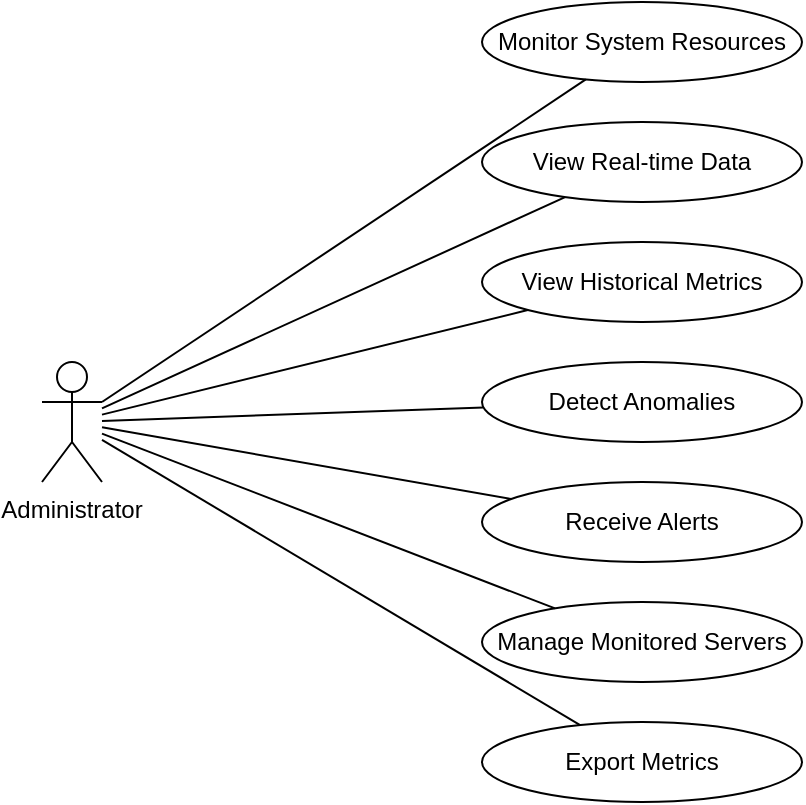 <mxfile>
    <diagram id="-AztXdqekDNXxDlePOfV" name="Use Case Diagram">
        <mxGraphModel dx="790" dy="576" grid="1" gridSize="10" guides="1" tooltips="1" connect="1" arrows="1" fold="1" page="1" pageScale="1" pageWidth="850" pageHeight="1100" math="0" shadow="0">
            <root>
                <mxCell id="0"/>
                <mxCell id="1" parent="0"/>
                <mxCell id="2" value="Administrator" style="shape=umlActor;verticalLabelPosition=bottom;verticalAlign=top;" vertex="1" parent="1">
                    <mxGeometry x="80" y="240" width="30" height="60" as="geometry"/>
                </mxCell>
                <mxCell id="3" value="Monitor System Resources" style="ellipse;whiteSpace=wrap;html=1;aspect=fixed;" vertex="1" parent="1">
                    <mxGeometry x="300" y="60" width="160" height="40" as="geometry"/>
                </mxCell>
                <mxCell id="4" value="View Real-time Data" style="ellipse;whiteSpace=wrap;html=1;aspect=fixed;" vertex="1" parent="1">
                    <mxGeometry x="300" y="120" width="160" height="40" as="geometry"/>
                </mxCell>
                <mxCell id="5" value="View Historical Metrics" style="ellipse;whiteSpace=wrap;html=1;aspect=fixed;" vertex="1" parent="1">
                    <mxGeometry x="300" y="180" width="160" height="40" as="geometry"/>
                </mxCell>
                <mxCell id="6" value="Detect Anomalies" style="ellipse;whiteSpace=wrap;html=1;aspect=fixed;" vertex="1" parent="1">
                    <mxGeometry x="300" y="240" width="160" height="40" as="geometry"/>
                </mxCell>
                <mxCell id="7" value="Receive Alerts" style="ellipse;whiteSpace=wrap;html=1;aspect=fixed;" vertex="1" parent="1">
                    <mxGeometry x="300" y="300" width="160" height="40" as="geometry"/>
                </mxCell>
                <mxCell id="8" value="Manage Monitored Servers" style="ellipse;whiteSpace=wrap;html=1;aspect=fixed;" vertex="1" parent="1">
                    <mxGeometry x="300" y="360" width="160" height="40" as="geometry"/>
                </mxCell>
                <mxCell id="9" value="Export Metrics" style="ellipse;whiteSpace=wrap;html=1;aspect=fixed;" vertex="1" parent="1">
                    <mxGeometry x="300" y="420" width="160" height="40" as="geometry"/>
                </mxCell>
                <mxCell id="10" style="endArrow=none;" edge="1" parent="1" source="2" target="3">
                    <mxGeometry relative="1" as="geometry"/>
                </mxCell>
                <mxCell id="11" style="endArrow=none;" edge="1" parent="1" source="2" target="4">
                    <mxGeometry relative="1" as="geometry"/>
                </mxCell>
                <mxCell id="12" style="endArrow=none;" edge="1" parent="1" source="2" target="5">
                    <mxGeometry relative="1" as="geometry"/>
                </mxCell>
                <mxCell id="13" style="endArrow=none;" edge="1" parent="1" source="2" target="6">
                    <mxGeometry relative="1" as="geometry"/>
                </mxCell>
                <mxCell id="14" style="endArrow=none;" edge="1" parent="1" source="2" target="7">
                    <mxGeometry relative="1" as="geometry"/>
                </mxCell>
                <mxCell id="15" style="endArrow=none;" edge="1" parent="1" source="2" target="8">
                    <mxGeometry relative="1" as="geometry"/>
                </mxCell>
                <mxCell id="16" style="endArrow=none;" edge="1" parent="1" source="2" target="9">
                    <mxGeometry relative="1" as="geometry"/>
                </mxCell>
            </root>
        </mxGraphModel>
    </diagram>
</mxfile>